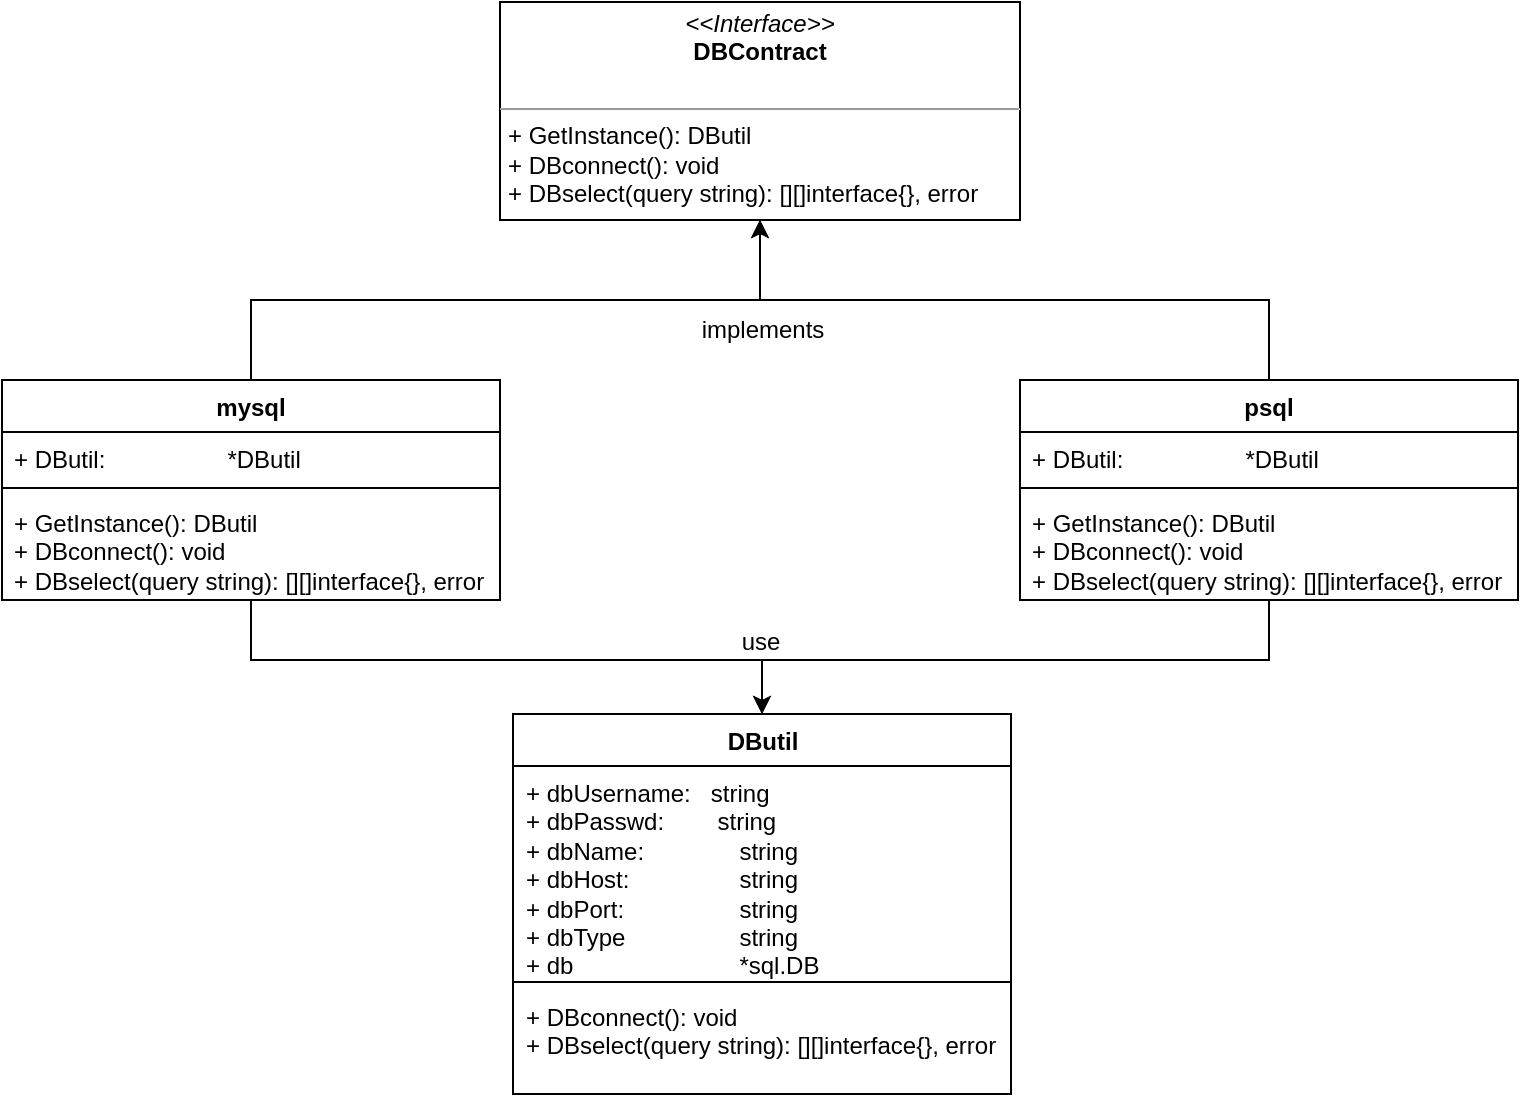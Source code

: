 <mxfile version="22.1.21" type="github">
  <diagram id="C5RBs43oDa-KdzZeNtuy" name="Page-1">
    <mxGraphModel dx="957" dy="447" grid="1" gridSize="10" guides="1" tooltips="1" connect="1" arrows="1" fold="1" page="1" pageScale="1" pageWidth="827" pageHeight="1169" math="0" shadow="0">
      <root>
        <mxCell id="WIyWlLk6GJQsqaUBKTNV-0" />
        <mxCell id="WIyWlLk6GJQsqaUBKTNV-1" parent="WIyWlLk6GJQsqaUBKTNV-0" />
        <mxCell id="PTu3D1YrOqoHsNMgezqt-9" value="&lt;p style=&quot;margin:0px;margin-top:4px;text-align:center;&quot;&gt;&lt;i&gt;&amp;lt;&amp;lt;Interface&amp;gt;&amp;gt;&lt;/i&gt;&lt;br&gt;&lt;b&gt;DBContract&lt;/b&gt;&lt;/p&gt;&lt;br&gt;&lt;hr size=&quot;1&quot;&gt;&lt;p style=&quot;margin:0px;margin-left:4px;&quot;&gt;+ GetInstance(): DButil&lt;br&gt;&lt;/p&gt;&lt;p style=&quot;margin:0px;margin-left:4px;&quot;&gt;+ DBconnect(): void&lt;br&gt;+ DBselect(query string): [][]interface{}, error&lt;br&gt;&lt;/p&gt;" style="verticalAlign=top;align=left;overflow=fill;fontSize=12;fontFamily=Helvetica;html=1;whiteSpace=wrap;" parent="WIyWlLk6GJQsqaUBKTNV-1" vertex="1">
          <mxGeometry x="283" y="11" width="260" height="109" as="geometry" />
        </mxCell>
        <mxCell id="PTu3D1YrOqoHsNMgezqt-13" value="&lt;div&gt;implements&lt;/div&gt;&lt;div&gt;&lt;br&gt;&lt;/div&gt;" style="text;html=1;align=center;verticalAlign=middle;resizable=0;points=[];autosize=1;strokeColor=none;fillColor=none;" parent="WIyWlLk6GJQsqaUBKTNV-1" vertex="1">
          <mxGeometry x="374" y="162" width="80" height="40" as="geometry" />
        </mxCell>
        <mxCell id="hCGzU1FnIlVh0Djb2f15-4" value="DButil" style="swimlane;fontStyle=1;align=center;verticalAlign=top;childLayout=stackLayout;horizontal=1;startSize=26;horizontalStack=0;resizeParent=1;resizeParentMax=0;resizeLast=0;collapsible=1;marginBottom=0;whiteSpace=wrap;html=1;" parent="WIyWlLk6GJQsqaUBKTNV-1" vertex="1">
          <mxGeometry x="289.5" y="367" width="249" height="190" as="geometry" />
        </mxCell>
        <mxCell id="hCGzU1FnIlVh0Djb2f15-5" value="&lt;div&gt;+ dbUsername:&lt;span style=&quot;&quot;&gt;&lt;/span&gt;&lt;span style=&quot;&quot;&gt;&lt;span style=&quot;white-space: pre;&quot;&gt;&amp;nbsp;&amp;nbsp;&amp;nbsp;&lt;/span&gt;&lt;/span&gt;string&lt;/div&gt;&lt;div&gt;+ dbPasswd:&lt;span style=&quot;&quot;&gt;&lt;span style=&quot;&quot;&gt;&amp;nbsp;&amp;nbsp;&amp;nbsp;&amp;nbsp;&lt;/span&gt;&lt;span style=&quot;&quot;&gt;&lt;span style=&quot;&quot;&gt;&amp;nbsp;&amp;nbsp;&amp;nbsp; &lt;/span&gt;&lt;/span&gt;&lt;/span&gt;string&amp;nbsp;&lt;/div&gt;&lt;div&gt;+ dbName:&lt;span style=&quot;white-space: pre;&quot;&gt;&#x9;&lt;/span&gt;&lt;span style=&quot;white-space: pre;&quot;&gt;&#x9;&lt;/span&gt;string&lt;/div&gt;&lt;div&gt;+ dbHost:&lt;span style=&quot;white-space: pre;&quot;&gt;&#x9;&lt;/span&gt;&lt;span style=&quot;white-space: pre;&quot;&gt;&#x9;&lt;/span&gt;string&amp;nbsp;&lt;/div&gt;&lt;div&gt;+ dbPort:&lt;span style=&quot;&quot;&gt;&lt;span style=&quot;&quot;&gt;&amp;nbsp;&amp;nbsp;&amp;nbsp;&amp;nbsp;&lt;/span&gt;&lt;/span&gt;&lt;span style=&quot;&quot;&gt;&lt;span style=&quot;&quot;&gt;&amp;nbsp;&amp;nbsp;&amp;nbsp;&amp;nbsp;&lt;/span&gt;&lt;/span&gt;&lt;span style=&quot;&quot;&gt;&lt;span style=&quot;white-space: pre;&quot;&gt;&amp;nbsp;&amp;nbsp;&amp;nbsp;&amp;nbsp;&lt;/span&gt;&lt;/span&gt;&lt;span style=&quot;&quot;&gt;&lt;span style=&quot;white-space: pre;&quot;&gt;&amp;nbsp;&amp;nbsp;&lt;span style=&quot;white-space: pre;&quot;&gt;&#x9;&lt;/span&gt;&lt;/span&gt;&lt;/span&gt;string&lt;/div&gt;&lt;div&gt;+ dbType &lt;span style=&quot;white-space: pre;&quot;&gt;&#x9;&lt;/span&gt;&lt;span style=&quot;white-space: pre;&quot;&gt;&#x9;&lt;/span&gt;string&lt;/div&gt;&lt;div&gt;+ db &lt;span style=&quot;white-space: pre;&quot;&gt;&#x9;&lt;/span&gt;&lt;span style=&quot;white-space: pre;&quot;&gt;&#x9;&lt;/span&gt;&lt;span style=&quot;white-space: pre;&quot;&gt;&#x9;&lt;/span&gt;*sql.DB&lt;br&gt;&lt;/div&gt;&lt;div&gt;&lt;br&gt;&lt;/div&gt;" style="text;strokeColor=none;fillColor=none;align=left;verticalAlign=top;spacingLeft=4;spacingRight=4;overflow=hidden;rotatable=0;points=[[0,0.5],[1,0.5]];portConstraint=eastwest;whiteSpace=wrap;html=1;" parent="hCGzU1FnIlVh0Djb2f15-4" vertex="1">
          <mxGeometry y="26" width="249" height="104" as="geometry" />
        </mxCell>
        <mxCell id="hCGzU1FnIlVh0Djb2f15-6" value="" style="line;strokeWidth=1;fillColor=none;align=left;verticalAlign=middle;spacingTop=-1;spacingLeft=3;spacingRight=3;rotatable=0;labelPosition=right;points=[];portConstraint=eastwest;strokeColor=inherit;" parent="hCGzU1FnIlVh0Djb2f15-4" vertex="1">
          <mxGeometry y="130" width="249" height="8" as="geometry" />
        </mxCell>
        <mxCell id="hCGzU1FnIlVh0Djb2f15-7" value="&lt;div&gt;+ DBconnect(): void&lt;br&gt;+ DBselect(query string): [][]interface{}, error&lt;/div&gt;" style="text;strokeColor=none;fillColor=none;align=left;verticalAlign=top;spacingLeft=4;spacingRight=4;overflow=hidden;rotatable=0;points=[[0,0.5],[1,0.5]];portConstraint=eastwest;whiteSpace=wrap;html=1;" parent="hCGzU1FnIlVh0Djb2f15-4" vertex="1">
          <mxGeometry y="138" width="249" height="52" as="geometry" />
        </mxCell>
        <mxCell id="hCGzU1FnIlVh0Djb2f15-18" value="&lt;div&gt;use&lt;/div&gt;" style="text;html=1;align=center;verticalAlign=middle;resizable=0;points=[];autosize=1;strokeColor=none;fillColor=none;" parent="WIyWlLk6GJQsqaUBKTNV-1" vertex="1">
          <mxGeometry x="393" y="316" width="40" height="30" as="geometry" />
        </mxCell>
        <mxCell id="r928JiI78jNdYLxqD7uh-12" style="edgeStyle=orthogonalEdgeStyle;rounded=0;orthogonalLoop=1;jettySize=auto;html=1;entryX=0.5;entryY=1;entryDx=0;entryDy=0;" parent="WIyWlLk6GJQsqaUBKTNV-1" source="r928JiI78jNdYLxqD7uh-0" target="PTu3D1YrOqoHsNMgezqt-9" edge="1">
          <mxGeometry relative="1" as="geometry" />
        </mxCell>
        <mxCell id="r928JiI78jNdYLxqD7uh-16" style="edgeStyle=orthogonalEdgeStyle;rounded=0;orthogonalLoop=1;jettySize=auto;html=1;entryX=0.5;entryY=0;entryDx=0;entryDy=0;" parent="WIyWlLk6GJQsqaUBKTNV-1" source="r928JiI78jNdYLxqD7uh-0" target="hCGzU1FnIlVh0Djb2f15-4" edge="1">
          <mxGeometry relative="1" as="geometry">
            <Array as="points">
              <mxPoint x="159" y="340" />
              <mxPoint x="414" y="340" />
            </Array>
          </mxGeometry>
        </mxCell>
        <mxCell id="r928JiI78jNdYLxqD7uh-0" value="mysql" style="swimlane;fontStyle=1;align=center;verticalAlign=top;childLayout=stackLayout;horizontal=1;startSize=26;horizontalStack=0;resizeParent=1;resizeParentMax=0;resizeLast=0;collapsible=1;marginBottom=0;whiteSpace=wrap;html=1;" parent="WIyWlLk6GJQsqaUBKTNV-1" vertex="1">
          <mxGeometry x="34" y="200" width="249" height="110" as="geometry" />
        </mxCell>
        <mxCell id="r928JiI78jNdYLxqD7uh-1" value="&lt;div&gt;+ DButil: &lt;span style=&quot;white-space: pre;&quot;&gt;&#x9;&lt;/span&gt;&lt;span style=&quot;white-space: pre;&quot;&gt;&#x9;&lt;/span&gt;&lt;span style=&quot;white-space: pre;&quot;&gt;&#x9;&lt;/span&gt;*DButil&lt;br&gt;&lt;/div&gt;&lt;div&gt;&lt;br&gt;&lt;/div&gt;" style="text;strokeColor=none;fillColor=none;align=left;verticalAlign=top;spacingLeft=4;spacingRight=4;overflow=hidden;rotatable=0;points=[[0,0.5],[1,0.5]];portConstraint=eastwest;whiteSpace=wrap;html=1;" parent="r928JiI78jNdYLxqD7uh-0" vertex="1">
          <mxGeometry y="26" width="249" height="24" as="geometry" />
        </mxCell>
        <mxCell id="r928JiI78jNdYLxqD7uh-2" value="" style="line;strokeWidth=1;fillColor=none;align=left;verticalAlign=middle;spacingTop=-1;spacingLeft=3;spacingRight=3;rotatable=0;labelPosition=right;points=[];portConstraint=eastwest;strokeColor=inherit;" parent="r928JiI78jNdYLxqD7uh-0" vertex="1">
          <mxGeometry y="50" width="249" height="8" as="geometry" />
        </mxCell>
        <mxCell id="r928JiI78jNdYLxqD7uh-3" value="&lt;div&gt;+ GetInstance(): DButil&lt;/div&gt;&lt;div&gt;+ DBconnect(): void&lt;br&gt;+ DBselect(query string): [][]interface{}, error&lt;/div&gt;" style="text;strokeColor=none;fillColor=none;align=left;verticalAlign=top;spacingLeft=4;spacingRight=4;overflow=hidden;rotatable=0;points=[[0,0.5],[1,0.5]];portConstraint=eastwest;whiteSpace=wrap;html=1;" parent="r928JiI78jNdYLxqD7uh-0" vertex="1">
          <mxGeometry y="58" width="249" height="52" as="geometry" />
        </mxCell>
        <mxCell id="r928JiI78jNdYLxqD7uh-11" style="edgeStyle=orthogonalEdgeStyle;rounded=0;orthogonalLoop=1;jettySize=auto;html=1;entryX=0.5;entryY=1;entryDx=0;entryDy=0;" parent="WIyWlLk6GJQsqaUBKTNV-1" source="r928JiI78jNdYLxqD7uh-4" target="PTu3D1YrOqoHsNMgezqt-9" edge="1">
          <mxGeometry relative="1" as="geometry" />
        </mxCell>
        <mxCell id="r928JiI78jNdYLxqD7uh-15" style="edgeStyle=orthogonalEdgeStyle;rounded=0;orthogonalLoop=1;jettySize=auto;html=1;entryX=0.5;entryY=0;entryDx=0;entryDy=0;" parent="WIyWlLk6GJQsqaUBKTNV-1" source="r928JiI78jNdYLxqD7uh-4" target="hCGzU1FnIlVh0Djb2f15-4" edge="1">
          <mxGeometry relative="1" as="geometry">
            <Array as="points">
              <mxPoint x="668" y="340" />
              <mxPoint x="414" y="340" />
            </Array>
          </mxGeometry>
        </mxCell>
        <mxCell id="r928JiI78jNdYLxqD7uh-4" value="&lt;div&gt;psql&lt;/div&gt;&lt;div&gt;&lt;br&gt;&lt;/div&gt;" style="swimlane;fontStyle=1;align=center;verticalAlign=top;childLayout=stackLayout;horizontal=1;startSize=26;horizontalStack=0;resizeParent=1;resizeParentMax=0;resizeLast=0;collapsible=1;marginBottom=0;whiteSpace=wrap;html=1;" parent="WIyWlLk6GJQsqaUBKTNV-1" vertex="1">
          <mxGeometry x="543" y="200" width="249" height="110" as="geometry" />
        </mxCell>
        <mxCell id="r928JiI78jNdYLxqD7uh-5" value="&lt;div&gt;+ DButil: &lt;span style=&quot;white-space: pre;&quot;&gt;&#x9;&lt;/span&gt;&lt;span style=&quot;white-space: pre;&quot;&gt;&#x9;&lt;/span&gt;&lt;span style=&quot;white-space: pre;&quot;&gt;&#x9;&lt;/span&gt;*DButil&lt;br&gt;&lt;/div&gt;&lt;div&gt;&lt;br&gt;&lt;/div&gt;" style="text;strokeColor=none;fillColor=none;align=left;verticalAlign=top;spacingLeft=4;spacingRight=4;overflow=hidden;rotatable=0;points=[[0,0.5],[1,0.5]];portConstraint=eastwest;whiteSpace=wrap;html=1;" parent="r928JiI78jNdYLxqD7uh-4" vertex="1">
          <mxGeometry y="26" width="249" height="24" as="geometry" />
        </mxCell>
        <mxCell id="r928JiI78jNdYLxqD7uh-6" value="" style="line;strokeWidth=1;fillColor=none;align=left;verticalAlign=middle;spacingTop=-1;spacingLeft=3;spacingRight=3;rotatable=0;labelPosition=right;points=[];portConstraint=eastwest;strokeColor=inherit;" parent="r928JiI78jNdYLxqD7uh-4" vertex="1">
          <mxGeometry y="50" width="249" height="8" as="geometry" />
        </mxCell>
        <mxCell id="r928JiI78jNdYLxqD7uh-7" value="&lt;div&gt;+ GetInstance(): DButil&lt;/div&gt;&lt;div&gt;+ DBconnect(): void&lt;br&gt;+ DBselect(query string): [][]interface{}, error&lt;/div&gt;" style="text;strokeColor=none;fillColor=none;align=left;verticalAlign=top;spacingLeft=4;spacingRight=4;overflow=hidden;rotatable=0;points=[[0,0.5],[1,0.5]];portConstraint=eastwest;whiteSpace=wrap;html=1;" parent="r928JiI78jNdYLxqD7uh-4" vertex="1">
          <mxGeometry y="58" width="249" height="52" as="geometry" />
        </mxCell>
      </root>
    </mxGraphModel>
  </diagram>
</mxfile>
